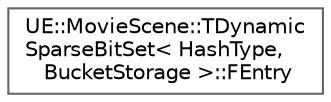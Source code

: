 digraph "Graphical Class Hierarchy"
{
 // INTERACTIVE_SVG=YES
 // LATEX_PDF_SIZE
  bgcolor="transparent";
  edge [fontname=Helvetica,fontsize=10,labelfontname=Helvetica,labelfontsize=10];
  node [fontname=Helvetica,fontsize=10,shape=box,height=0.2,width=0.4];
  rankdir="LR";
  Node0 [id="Node000000",label="UE::MovieScene::TDynamic\lSparseBitSet\< HashType,\l BucketStorage \>::FEntry",height=0.2,width=0.4,color="grey40", fillcolor="white", style="filled",URL="$df/d7b/structUE_1_1MovieScene_1_1TDynamicSparseBitSet_1_1FEntry.html",tooltip=" "];
}
